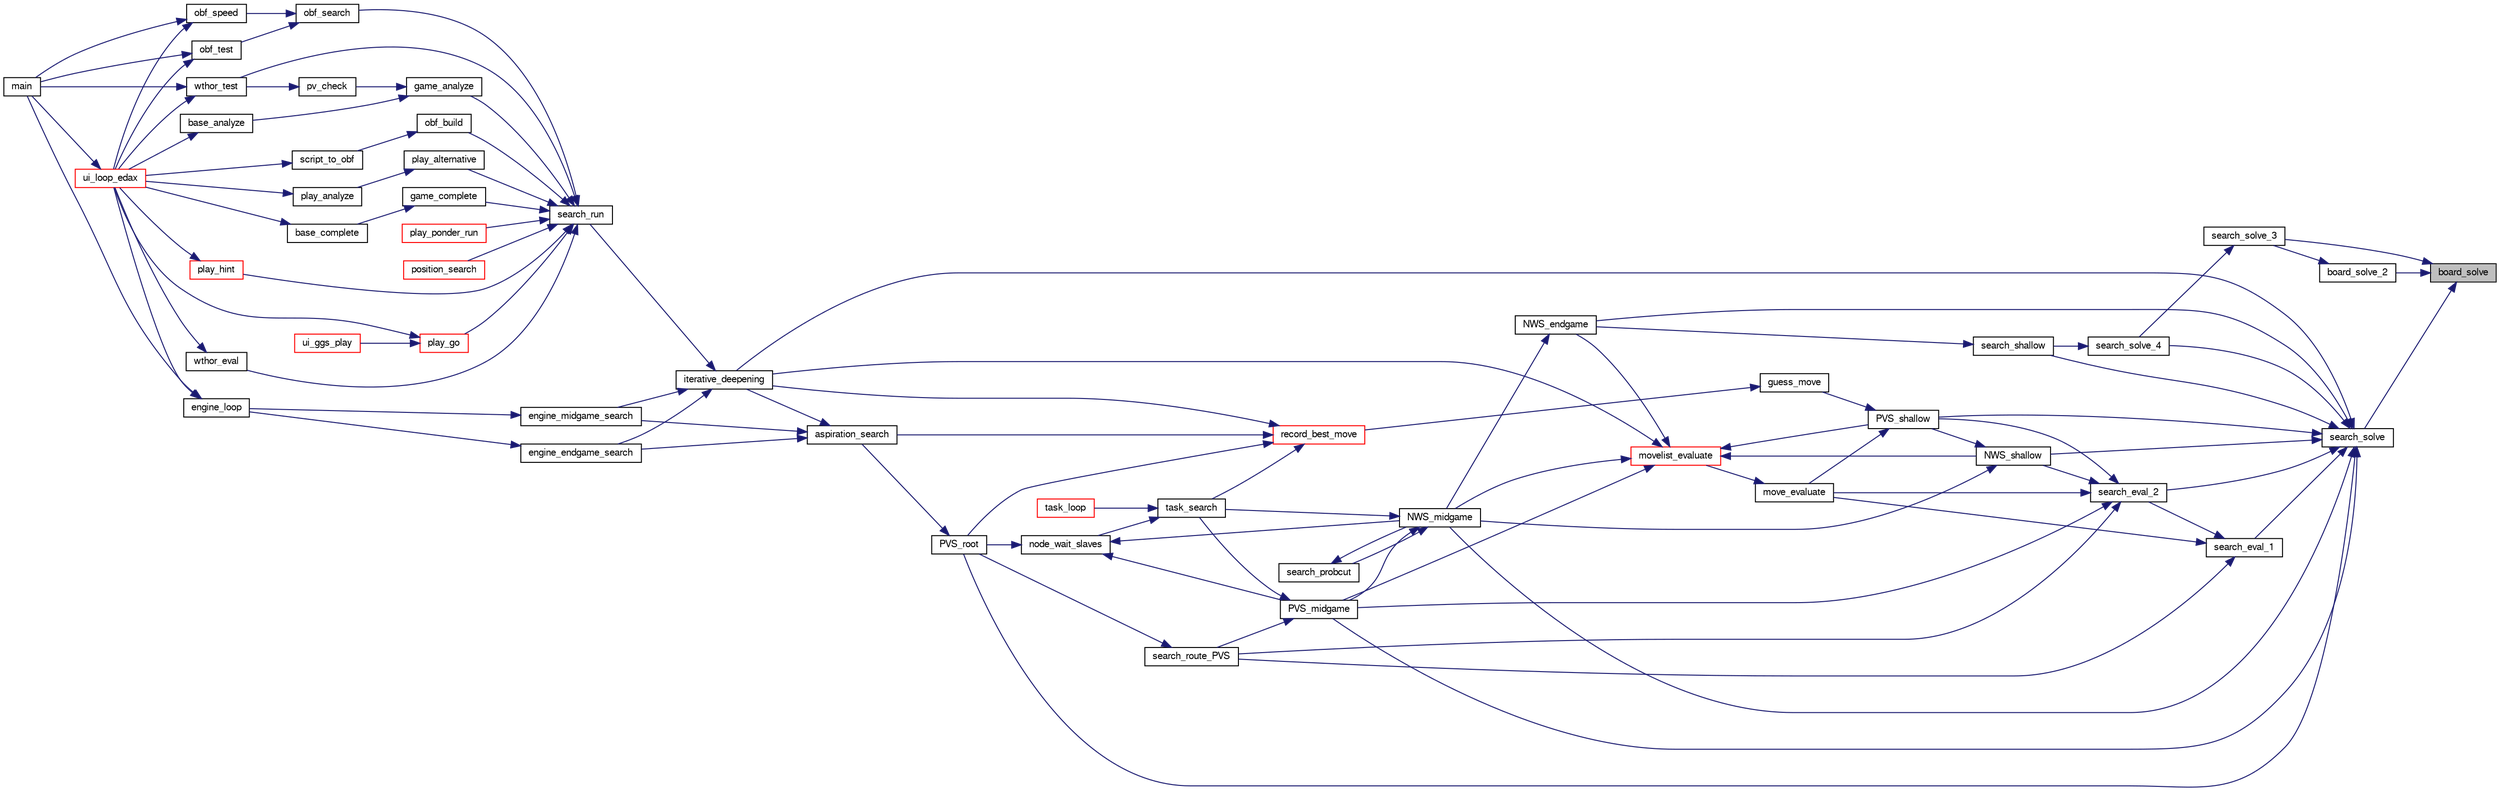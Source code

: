 digraph "board_solve"
{
 // LATEX_PDF_SIZE
  bgcolor="transparent";
  edge [fontname="FreeSans",fontsize="10",labelfontname="FreeSans",labelfontsize="10"];
  node [fontname="FreeSans",fontsize="10",shape=record];
  rankdir="RL";
  Node1 [label="board_solve",height=0.2,width=0.4,color="black", fillcolor="grey75", style="filled", fontcolor="black",tooltip="Get the final score."];
  Node1 -> Node2 [dir="back",color="midnightblue",fontsize="10",style="solid",fontname="FreeSans"];
  Node2 [label="board_solve_2",height=0.2,width=0.4,color="black",URL="$endgame_8c.html#a194973a7ef0664b9f89b6dbcb6a5d764",tooltip="Get the final score."];
  Node2 -> Node3 [dir="back",color="midnightblue",fontsize="10",style="solid",fontname="FreeSans"];
  Node3 [label="search_solve_3",height=0.2,width=0.4,color="black",URL="$endgame_8c.html#a08abe35bff2e17e6789d5263c22b5808",tooltip="Get the final score."];
  Node3 -> Node4 [dir="back",color="midnightblue",fontsize="10",style="solid",fontname="FreeSans"];
  Node4 [label="search_solve_4",height=0.2,width=0.4,color="black",URL="$endgame_8c.html#aff267e11d577b0aada13623ab8b2d870",tooltip="Get the final score."];
  Node4 -> Node5 [dir="back",color="midnightblue",fontsize="10",style="solid",fontname="FreeSans"];
  Node5 [label="search_shallow",height=0.2,width=0.4,color="black",URL="$endgame_8c.html#ac96f36afea5ad7a93d9f729e45bd75c7",tooltip="Evaluate a position using a shallow NWS."];
  Node5 -> Node6 [dir="back",color="midnightblue",fontsize="10",style="solid",fontname="FreeSans"];
  Node6 [label="NWS_endgame",height=0.2,width=0.4,color="black",URL="$endgame_8c.html#a3a2fd5b24cddcf17f9b29921bbf9ec57",tooltip="Evaluate an endgame position with a Null Window Search algorithm."];
  Node6 -> Node7 [dir="back",color="midnightblue",fontsize="10",style="solid",fontname="FreeSans"];
  Node7 [label="NWS_midgame",height=0.2,width=0.4,color="black",URL="$midgame_8c.html#a124e89d53abb00ee28a9f3135b5682dc",tooltip="Evaluate a midgame position with a Null Window Search algorithm."];
  Node7 -> Node8 [dir="back",color="midnightblue",fontsize="10",style="solid",fontname="FreeSans"];
  Node8 [label="PVS_midgame",height=0.2,width=0.4,color="black",URL="$midgame_8c.html#a356424012da8237d13afb64450c0fb33",tooltip="Evaluate a position with a deep Principal Variation Search algorithm."];
  Node8 -> Node9 [dir="back",color="midnightblue",fontsize="10",style="solid",fontname="FreeSans"];
  Node9 [label="search_route_PVS",height=0.2,width=0.4,color="black",URL="$root_8c.html#ab2e5830644a88819b823d90fd9878d4d",tooltip="Reroute the PVS between midgame,endgame or terminal PVS."];
  Node9 -> Node10 [dir="back",color="midnightblue",fontsize="10",style="solid",fontname="FreeSans"];
  Node10 [label="PVS_root",height=0.2,width=0.4,color="black",URL="$root_8c.html#a1367650ce57b9632f862da187074edb7",tooltip="Principal Variation Search algorithm at the root of the tree."];
  Node10 -> Node11 [dir="back",color="midnightblue",fontsize="10",style="solid",fontname="FreeSans"];
  Node11 [label="aspiration_search",height=0.2,width=0.4,color="black",URL="$root_8c.html#ad7e7acc5e26be0248b45eff34678ee3b",tooltip="Aspiration window."];
  Node11 -> Node12 [dir="back",color="midnightblue",fontsize="10",style="solid",fontname="FreeSans"];
  Node12 [label="engine_endgame_search",height=0.2,width=0.4,color="black",URL="$cassio_8c.html#a59118e647ced4f05560b431b30ad73b9",tooltip="Endgame search."];
  Node12 -> Node13 [dir="back",color="midnightblue",fontsize="10",style="solid",fontname="FreeSans"];
  Node13 [label="engine_loop",height=0.2,width=0.4,color="black",URL="$cassio_8c.html#a3c5b977358cdb105de103ac2c2829f01",tooltip="Loop event."];
  Node13 -> Node14 [dir="back",color="midnightblue",fontsize="10",style="solid",fontname="FreeSans"];
  Node14 [label="main",height=0.2,width=0.4,color="black",URL="$main_8c.html#a3c04138a5bfe5d72780bb7e82a18e627",tooltip="edax main function."];
  Node13 -> Node15 [dir="back",color="midnightblue",fontsize="10",style="solid",fontname="FreeSans"];
  Node15 [label="ui_loop_edax",height=0.2,width=0.4,color="red",URL="$edax_8c.html#a2354b96c7688bae32bedb6203d672f50",tooltip="Loop event."];
  Node15 -> Node14 [dir="back",color="midnightblue",fontsize="10",style="solid",fontname="FreeSans"];
  Node11 -> Node17 [dir="back",color="midnightblue",fontsize="10",style="solid",fontname="FreeSans"];
  Node17 [label="engine_midgame_search",height=0.2,width=0.4,color="black",URL="$cassio_8c.html#a71ebe2bfb187238a48c94edd82cb3024",tooltip="Midgame search."];
  Node17 -> Node13 [dir="back",color="midnightblue",fontsize="10",style="solid",fontname="FreeSans"];
  Node11 -> Node18 [dir="back",color="midnightblue",fontsize="10",style="solid",fontname="FreeSans"];
  Node18 [label="iterative_deepening",height=0.2,width=0.4,color="black",URL="$root_8c.html#a0e77250a21e5f5d70917a5356c22f5f3",tooltip="Iterative deepening."];
  Node18 -> Node12 [dir="back",color="midnightblue",fontsize="10",style="solid",fontname="FreeSans"];
  Node18 -> Node17 [dir="back",color="midnightblue",fontsize="10",style="solid",fontname="FreeSans"];
  Node18 -> Node19 [dir="back",color="midnightblue",fontsize="10",style="solid",fontname="FreeSans"];
  Node19 [label="search_run",height=0.2,width=0.4,color="black",URL="$root_8c.html#ae8b727693fc7a90e504bd8abec158c84",tooltip="Search the bestmove of a given board."];
  Node19 -> Node20 [dir="back",color="midnightblue",fontsize="10",style="solid",fontname="FreeSans"];
  Node20 [label="game_analyze",height=0.2,width=0.4,color="black",URL="$game_8c.html#a17775ff0efa3d8592bed935dedb31a45",tooltip="Analyze an endgame."];
  Node20 -> Node21 [dir="back",color="midnightblue",fontsize="10",style="solid",fontname="FreeSans"];
  Node21 [label="base_analyze",height=0.2,width=0.4,color="black",URL="$base_8c.html#a130adf3915feeb8dd21edd8c715c220f",tooltip="Base analysis."];
  Node21 -> Node15 [dir="back",color="midnightblue",fontsize="10",style="solid",fontname="FreeSans"];
  Node20 -> Node22 [dir="back",color="midnightblue",fontsize="10",style="solid",fontname="FreeSans"];
  Node22 [label="pv_check",height=0.2,width=0.4,color="black",URL="$base_8c.html#ae5fd96b2c5fc0853715832158d172eb0",tooltip="Verify that a PV does not contain errors."];
  Node22 -> Node23 [dir="back",color="midnightblue",fontsize="10",style="solid",fontname="FreeSans"];
  Node23 [label="wthor_test",height=0.2,width=0.4,color="black",URL="$base_8c.html#acd4aaf9717e79148da6c763b1c022016",tooltip="Test Search with a wthor base."];
  Node23 -> Node14 [dir="back",color="midnightblue",fontsize="10",style="solid",fontname="FreeSans"];
  Node23 -> Node15 [dir="back",color="midnightblue",fontsize="10",style="solid",fontname="FreeSans"];
  Node19 -> Node24 [dir="back",color="midnightblue",fontsize="10",style="solid",fontname="FreeSans"];
  Node24 [label="game_complete",height=0.2,width=0.4,color="black",URL="$game_8c.html#a2478745958cb21430866a4ea503274df",tooltip="Terminate an unfinished game."];
  Node24 -> Node25 [dir="back",color="midnightblue",fontsize="10",style="solid",fontname="FreeSans"];
  Node25 [label="base_complete",height=0.2,width=0.4,color="black",URL="$base_8c.html#a2aaa6c7fc6111edcd85b623bcd217180",tooltip="Base analysis."];
  Node25 -> Node15 [dir="back",color="midnightblue",fontsize="10",style="solid",fontname="FreeSans"];
  Node19 -> Node26 [dir="back",color="midnightblue",fontsize="10",style="solid",fontname="FreeSans"];
  Node26 [label="obf_build",height=0.2,width=0.4,color="black",URL="$obftest_8c.html#a6ed0f135c4cf4021e18eb1a965a72bfa",tooltip="Build an OBF structure."];
  Node26 -> Node27 [dir="back",color="midnightblue",fontsize="10",style="solid",fontname="FreeSans"];
  Node27 [label="script_to_obf",height=0.2,width=0.4,color="black",URL="$obftest_8c.html#ad1bc6f7d32d2b1775f5e91f2d2e0f8b8",tooltip="Build an OBF file from a Script file."];
  Node27 -> Node15 [dir="back",color="midnightblue",fontsize="10",style="solid",fontname="FreeSans"];
  Node19 -> Node28 [dir="back",color="midnightblue",fontsize="10",style="solid",fontname="FreeSans"];
  Node28 [label="obf_search",height=0.2,width=0.4,color="black",URL="$obftest_8c.html#ab9783a5ca8dc9d2b69ed9ae61945bbfb",tooltip="Analyze an OBF structure."];
  Node28 -> Node29 [dir="back",color="midnightblue",fontsize="10",style="solid",fontname="FreeSans"];
  Node29 [label="obf_speed",height=0.2,width=0.4,color="black",URL="$obftest_8c.html#a07fd9cdb993c22a9de285e054331e4e4",tooltip="Test edax speed by running for at least 1 minutes on problems deeper and deeper."];
  Node29 -> Node14 [dir="back",color="midnightblue",fontsize="10",style="solid",fontname="FreeSans"];
  Node29 -> Node15 [dir="back",color="midnightblue",fontsize="10",style="solid",fontname="FreeSans"];
  Node28 -> Node30 [dir="back",color="midnightblue",fontsize="10",style="solid",fontname="FreeSans"];
  Node30 [label="obf_test",height=0.2,width=0.4,color="black",URL="$obftest_8c.html#af8974909ba686b74a0620bdcc7ef5f81",tooltip="Test an OBF file."];
  Node30 -> Node14 [dir="back",color="midnightblue",fontsize="10",style="solid",fontname="FreeSans"];
  Node30 -> Node15 [dir="back",color="midnightblue",fontsize="10",style="solid",fontname="FreeSans"];
  Node19 -> Node31 [dir="back",color="midnightblue",fontsize="10",style="solid",fontname="FreeSans"];
  Node31 [label="play_alternative",height=0.2,width=0.4,color="black",URL="$play_8c.html#ab220e1e3acf69015cd2e2b32abbdbaae",tooltip="Seek for the best alternative move."];
  Node31 -> Node32 [dir="back",color="midnightblue",fontsize="10",style="solid",fontname="FreeSans"];
  Node32 [label="play_analyze",height=0.2,width=0.4,color="black",URL="$play_8c.html#a32624a895b8cf4ec475a8de0ee5df3a1",tooltip="Analyze a played game."];
  Node32 -> Node15 [dir="back",color="midnightblue",fontsize="10",style="solid",fontname="FreeSans"];
  Node19 -> Node33 [dir="back",color="midnightblue",fontsize="10",style="solid",fontname="FreeSans"];
  Node33 [label="play_go",height=0.2,width=0.4,color="red",URL="$play_8c.html#aeba64a0b6660a04cff93da447da3f746",tooltip="Start thinking."];
  Node33 -> Node34 [dir="back",color="midnightblue",fontsize="10",style="solid",fontname="FreeSans"];
  Node34 [label="ui_ggs_play",height=0.2,width=0.4,color="red",URL="$ggs_8c.html#a55704d516945d0fc38a4aae02fca1bfe",tooltip="ui_ggs_play"];
  Node33 -> Node15 [dir="back",color="midnightblue",fontsize="10",style="solid",fontname="FreeSans"];
  Node19 -> Node43 [dir="back",color="midnightblue",fontsize="10",style="solid",fontname="FreeSans"];
  Node43 [label="play_hint",height=0.2,width=0.4,color="red",URL="$play_8c.html#a331a1824215c3c7be0241fe0e2d4da57",tooltip="Start thinking."];
  Node43 -> Node15 [dir="back",color="midnightblue",fontsize="10",style="solid",fontname="FreeSans"];
  Node19 -> Node44 [dir="back",color="midnightblue",fontsize="10",style="solid",fontname="FreeSans"];
  Node44 [label="play_ponder_run",height=0.2,width=0.4,color="red",URL="$play_8c.html#a6a826d8e8634b46e269daeed05de785c",tooltip="do ponderation."];
  Node19 -> Node48 [dir="back",color="midnightblue",fontsize="10",style="solid",fontname="FreeSans"];
  Node48 [label="position_search",height=0.2,width=0.4,color="red",URL="$book_8c.html#ad3b2686173649c214c8349e5e3da0aca",tooltip="Evaluate a position."];
  Node19 -> Node73 [dir="back",color="midnightblue",fontsize="10",style="solid",fontname="FreeSans"];
  Node73 [label="wthor_eval",height=0.2,width=0.4,color="black",URL="$base_8c.html#a86b72b1d7f3ee47ec62cbb618546ec70",tooltip="Test Eval with a wthor base."];
  Node73 -> Node15 [dir="back",color="midnightblue",fontsize="10",style="solid",fontname="FreeSans"];
  Node19 -> Node23 [dir="back",color="midnightblue",fontsize="10",style="solid",fontname="FreeSans"];
  Node8 -> Node74 [dir="back",color="midnightblue",fontsize="10",style="solid",fontname="FreeSans"];
  Node74 [label="task_search",height=0.2,width=0.4,color="black",URL="$ybwc_8c.html#aaa4fc1461e78cd5569318f9e19399e50",tooltip="A parallel search within a Task structure."];
  Node74 -> Node75 [dir="back",color="midnightblue",fontsize="10",style="solid",fontname="FreeSans"];
  Node75 [label="node_wait_slaves",height=0.2,width=0.4,color="black",URL="$ybwc_8c.html#a6cab65bf7dade2f8653a2e3276b89c78",tooltip="Wait for slaves termination."];
  Node75 -> Node7 [dir="back",color="midnightblue",fontsize="10",style="solid",fontname="FreeSans"];
  Node75 -> Node8 [dir="back",color="midnightblue",fontsize="10",style="solid",fontname="FreeSans"];
  Node75 -> Node10 [dir="back",color="midnightblue",fontsize="10",style="solid",fontname="FreeSans"];
  Node74 -> Node76 [dir="back",color="midnightblue",fontsize="10",style="solid",fontname="FreeSans"];
  Node76 [label="task_loop",height=0.2,width=0.4,color="red",URL="$ybwc_8c.html#a6b16943d9461c507b37a3228768e840d",tooltip="The main loop runned by a task."];
  Node7 -> Node84 [dir="back",color="midnightblue",fontsize="10",style="solid",fontname="FreeSans"];
  Node84 [label="search_probcut",height=0.2,width=0.4,color="black",URL="$midgame_8c.html#a232fed82bb28cdcc18d59d1cfecab0f1",tooltip="Probcut."];
  Node84 -> Node7 [dir="back",color="midnightblue",fontsize="10",style="solid",fontname="FreeSans"];
  Node7 -> Node74 [dir="back",color="midnightblue",fontsize="10",style="solid",fontname="FreeSans"];
  Node1 -> Node85 [dir="back",color="midnightblue",fontsize="10",style="solid",fontname="FreeSans"];
  Node85 [label="search_solve",height=0.2,width=0.4,color="black",URL="$endgame_8c.html#a94a89fc327a63ea97d5e30c7c981a2aa",tooltip="Get the final score."];
  Node85 -> Node18 [dir="back",color="midnightblue",fontsize="10",style="solid",fontname="FreeSans"];
  Node85 -> Node6 [dir="back",color="midnightblue",fontsize="10",style="solid",fontname="FreeSans"];
  Node85 -> Node7 [dir="back",color="midnightblue",fontsize="10",style="solid",fontname="FreeSans"];
  Node85 -> Node86 [dir="back",color="midnightblue",fontsize="10",style="solid",fontname="FreeSans"];
  Node86 [label="NWS_shallow",height=0.2,width=0.4,color="black",URL="$midgame_8c.html#af1a84e98330ad790762f316451f36067",tooltip="Evaluate a midgame position with a Null Window Search algorithm."];
  Node86 -> Node7 [dir="back",color="midnightblue",fontsize="10",style="solid",fontname="FreeSans"];
  Node86 -> Node87 [dir="back",color="midnightblue",fontsize="10",style="solid",fontname="FreeSans"];
  Node87 [label="PVS_shallow",height=0.2,width=0.4,color="black",URL="$midgame_8c.html#a3d850972578e626b2a9d566152b681f5",tooltip="Evaluate a midgame position at shallow depth."];
  Node87 -> Node88 [dir="back",color="midnightblue",fontsize="10",style="solid",fontname="FreeSans"];
  Node88 [label="guess_move",height=0.2,width=0.4,color="black",URL="$root_8c.html#a6ac3c5f991e5a6a40a27d0a9e425aaca",tooltip="Guess a move."];
  Node88 -> Node89 [dir="back",color="midnightblue",fontsize="10",style="solid",fontname="FreeSans"];
  Node89 [label="record_best_move",height=0.2,width=0.4,color="red",URL="$root_8c.html#ae557ecf41efe8b033969349603c765e2",tooltip="Record best move."];
  Node89 -> Node11 [dir="back",color="midnightblue",fontsize="10",style="solid",fontname="FreeSans"];
  Node89 -> Node18 [dir="back",color="midnightblue",fontsize="10",style="solid",fontname="FreeSans"];
  Node89 -> Node10 [dir="back",color="midnightblue",fontsize="10",style="solid",fontname="FreeSans"];
  Node89 -> Node74 [dir="back",color="midnightblue",fontsize="10",style="solid",fontname="FreeSans"];
  Node87 -> Node92 [dir="back",color="midnightblue",fontsize="10",style="solid",fontname="FreeSans"];
  Node92 [label="move_evaluate",height=0.2,width=0.4,color="black",URL="$move_8c.html#a57eefc66553dd853ba6a21d3d6abb3e0",tooltip="Evaluate a list of move."];
  Node92 -> Node93 [dir="back",color="midnightblue",fontsize="10",style="solid",fontname="FreeSans"];
  Node93 [label="movelist_evaluate",height=0.2,width=0.4,color="red",URL="$move_8c.html#a9b4b1c7be1b237198713f0355f60fe28",tooltip="Evaluate a list of move in order to sort it."];
  Node93 -> Node18 [dir="back",color="midnightblue",fontsize="10",style="solid",fontname="FreeSans"];
  Node93 -> Node6 [dir="back",color="midnightblue",fontsize="10",style="solid",fontname="FreeSans"];
  Node93 -> Node7 [dir="back",color="midnightblue",fontsize="10",style="solid",fontname="FreeSans"];
  Node93 -> Node86 [dir="back",color="midnightblue",fontsize="10",style="solid",fontname="FreeSans"];
  Node93 -> Node8 [dir="back",color="midnightblue",fontsize="10",style="solid",fontname="FreeSans"];
  Node93 -> Node87 [dir="back",color="midnightblue",fontsize="10",style="solid",fontname="FreeSans"];
  Node85 -> Node8 [dir="back",color="midnightblue",fontsize="10",style="solid",fontname="FreeSans"];
  Node85 -> Node10 [dir="back",color="midnightblue",fontsize="10",style="solid",fontname="FreeSans"];
  Node85 -> Node87 [dir="back",color="midnightblue",fontsize="10",style="solid",fontname="FreeSans"];
  Node85 -> Node95 [dir="back",color="midnightblue",fontsize="10",style="solid",fontname="FreeSans"];
  Node95 [label="search_eval_1",height=0.2,width=0.4,color="black",URL="$midgame_8c.html#ae085ffe39e7d27dc023bb239e057366f",tooltip="Evaluate a position at depth 1."];
  Node95 -> Node92 [dir="back",color="midnightblue",fontsize="10",style="solid",fontname="FreeSans"];
  Node95 -> Node96 [dir="back",color="midnightblue",fontsize="10",style="solid",fontname="FreeSans"];
  Node96 [label="search_eval_2",height=0.2,width=0.4,color="black",URL="$midgame_8c.html#a0092a1393b937f326dfa91ff24c7f72a",tooltip="Evaluate a position at depth 2."];
  Node96 -> Node92 [dir="back",color="midnightblue",fontsize="10",style="solid",fontname="FreeSans"];
  Node96 -> Node86 [dir="back",color="midnightblue",fontsize="10",style="solid",fontname="FreeSans"];
  Node96 -> Node8 [dir="back",color="midnightblue",fontsize="10",style="solid",fontname="FreeSans"];
  Node96 -> Node87 [dir="back",color="midnightblue",fontsize="10",style="solid",fontname="FreeSans"];
  Node96 -> Node9 [dir="back",color="midnightblue",fontsize="10",style="solid",fontname="FreeSans"];
  Node95 -> Node9 [dir="back",color="midnightblue",fontsize="10",style="solid",fontname="FreeSans"];
  Node85 -> Node96 [dir="back",color="midnightblue",fontsize="10",style="solid",fontname="FreeSans"];
  Node85 -> Node5 [dir="back",color="midnightblue",fontsize="10",style="solid",fontname="FreeSans"];
  Node85 -> Node4 [dir="back",color="midnightblue",fontsize="10",style="solid",fontname="FreeSans"];
  Node1 -> Node3 [dir="back",color="midnightblue",fontsize="10",style="solid",fontname="FreeSans"];
}
